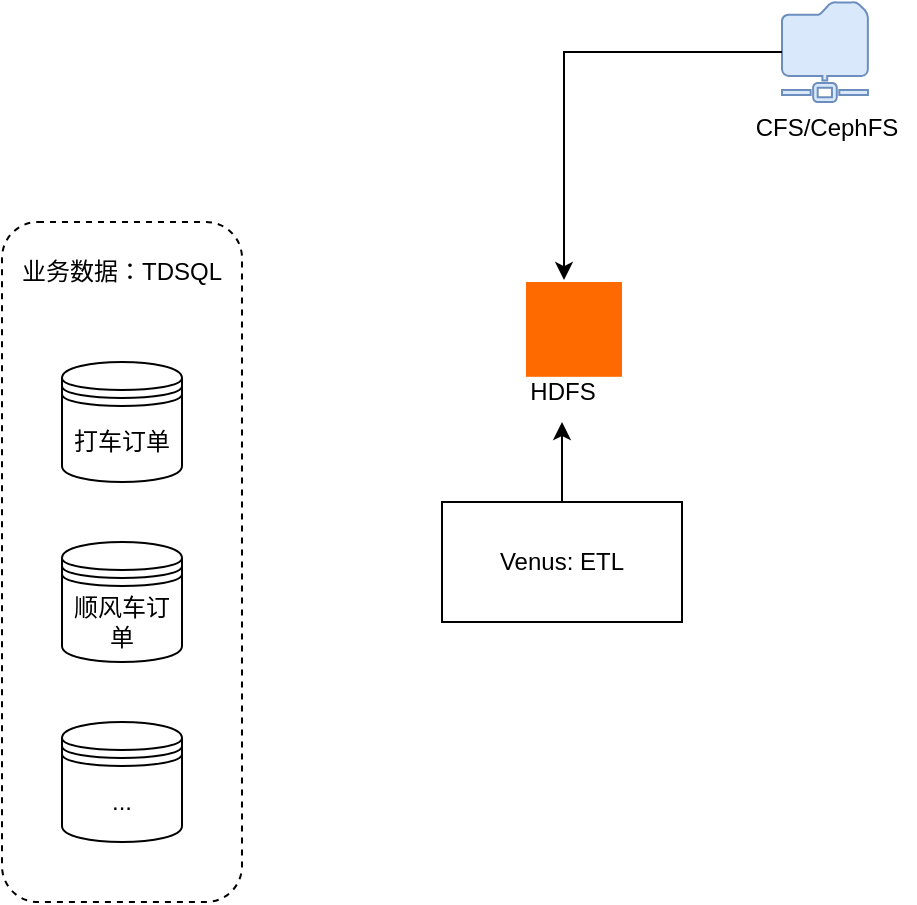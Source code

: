 <mxfile version="24.9.0">
  <diagram name="第 1 页" id="ljqJnMd4tAoq8gkYt9_l">
    <mxGraphModel dx="1194" dy="731" grid="1" gridSize="10" guides="1" tooltips="1" connect="1" arrows="1" fold="1" page="1" pageScale="1" pageWidth="827" pageHeight="1169" math="0" shadow="0">
      <root>
        <mxCell id="0" />
        <mxCell id="1" parent="0" />
        <mxCell id="-XVkC3dEDmF10gojKpt2-1" value="打车订单" style="shape=datastore;whiteSpace=wrap;html=1;" vertex="1" parent="1">
          <mxGeometry x="70" y="190" width="60" height="60" as="geometry" />
        </mxCell>
        <mxCell id="-XVkC3dEDmF10gojKpt2-2" value="顺风车订单" style="shape=datastore;whiteSpace=wrap;html=1;" vertex="1" parent="1">
          <mxGeometry x="70" y="280" width="60" height="60" as="geometry" />
        </mxCell>
        <mxCell id="-XVkC3dEDmF10gojKpt2-3" value="..." style="shape=datastore;whiteSpace=wrap;html=1;" vertex="1" parent="1">
          <mxGeometry x="70" y="370" width="60" height="60" as="geometry" />
        </mxCell>
        <mxCell id="-XVkC3dEDmF10gojKpt2-4" value="" style="rounded=1;whiteSpace=wrap;html=1;fillColor=none;dashed=1;" vertex="1" parent="1">
          <mxGeometry x="40" y="120" width="120" height="340" as="geometry" />
        </mxCell>
        <mxCell id="-XVkC3dEDmF10gojKpt2-5" value="业务数据：TDSQL" style="text;html=1;align=center;verticalAlign=middle;whiteSpace=wrap;rounded=0;" vertex="1" parent="1">
          <mxGeometry x="40" y="130" width="120" height="30" as="geometry" />
        </mxCell>
        <mxCell id="-XVkC3dEDmF10gojKpt2-8" value="" style="group" vertex="1" connectable="0" parent="1">
          <mxGeometry x="290" y="150" width="60" height="70" as="geometry" />
        </mxCell>
        <mxCell id="-XVkC3dEDmF10gojKpt2-6" value="" style="points=[];aspect=fixed;html=1;align=center;shadow=0;dashed=0;fillColor=#FF6A00;strokeColor=none;shape=mxgraph.alibaba_cloud.apsara_file_storage_for_hdfs;" vertex="1" parent="-XVkC3dEDmF10gojKpt2-8">
          <mxGeometry x="12" width="48" height="47.4" as="geometry" />
        </mxCell>
        <mxCell id="-XVkC3dEDmF10gojKpt2-7" value="HDFS" style="text;html=1;align=center;verticalAlign=middle;resizable=0;points=[];autosize=1;strokeColor=none;fillColor=none;" vertex="1" parent="-XVkC3dEDmF10gojKpt2-8">
          <mxGeometry y="40" width="60" height="30" as="geometry" />
        </mxCell>
        <mxCell id="-XVkC3dEDmF10gojKpt2-10" style="edgeStyle=orthogonalEdgeStyle;rounded=0;orthogonalLoop=1;jettySize=auto;html=1;exitX=0.5;exitY=0;exitDx=0;exitDy=0;" edge="1" parent="1" source="-XVkC3dEDmF10gojKpt2-9" target="-XVkC3dEDmF10gojKpt2-7">
          <mxGeometry relative="1" as="geometry" />
        </mxCell>
        <mxCell id="-XVkC3dEDmF10gojKpt2-9" value="Venus: ETL" style="rounded=0;whiteSpace=wrap;html=1;" vertex="1" parent="1">
          <mxGeometry x="260" y="260" width="120" height="60" as="geometry" />
        </mxCell>
        <mxCell id="-XVkC3dEDmF10gojKpt2-12" value="" style="sketch=0;aspect=fixed;pointerEvents=1;shadow=0;dashed=0;html=1;strokeColor=#6c8ebf;labelPosition=center;verticalLabelPosition=bottom;verticalAlign=top;align=center;fillColor=#dae8fc;shape=mxgraph.mscae.enterprise.shared_folder" vertex="1" parent="1">
          <mxGeometry x="430" y="10" width="43" height="50" as="geometry" />
        </mxCell>
        <mxCell id="-XVkC3dEDmF10gojKpt2-13" value="CFS/CephFS" style="text;html=1;align=center;verticalAlign=middle;resizable=0;points=[];autosize=1;strokeColor=none;fillColor=none;" vertex="1" parent="1">
          <mxGeometry x="406.5" y="58" width="90" height="30" as="geometry" />
        </mxCell>
        <mxCell id="-XVkC3dEDmF10gojKpt2-14" style="edgeStyle=orthogonalEdgeStyle;rounded=0;orthogonalLoop=1;jettySize=auto;html=1;exitX=0;exitY=0.5;exitDx=0;exitDy=0;exitPerimeter=0;entryX=0.396;entryY=-0.021;entryDx=0;entryDy=0;entryPerimeter=0;" edge="1" parent="1" source="-XVkC3dEDmF10gojKpt2-12" target="-XVkC3dEDmF10gojKpt2-6">
          <mxGeometry relative="1" as="geometry" />
        </mxCell>
      </root>
    </mxGraphModel>
  </diagram>
</mxfile>
